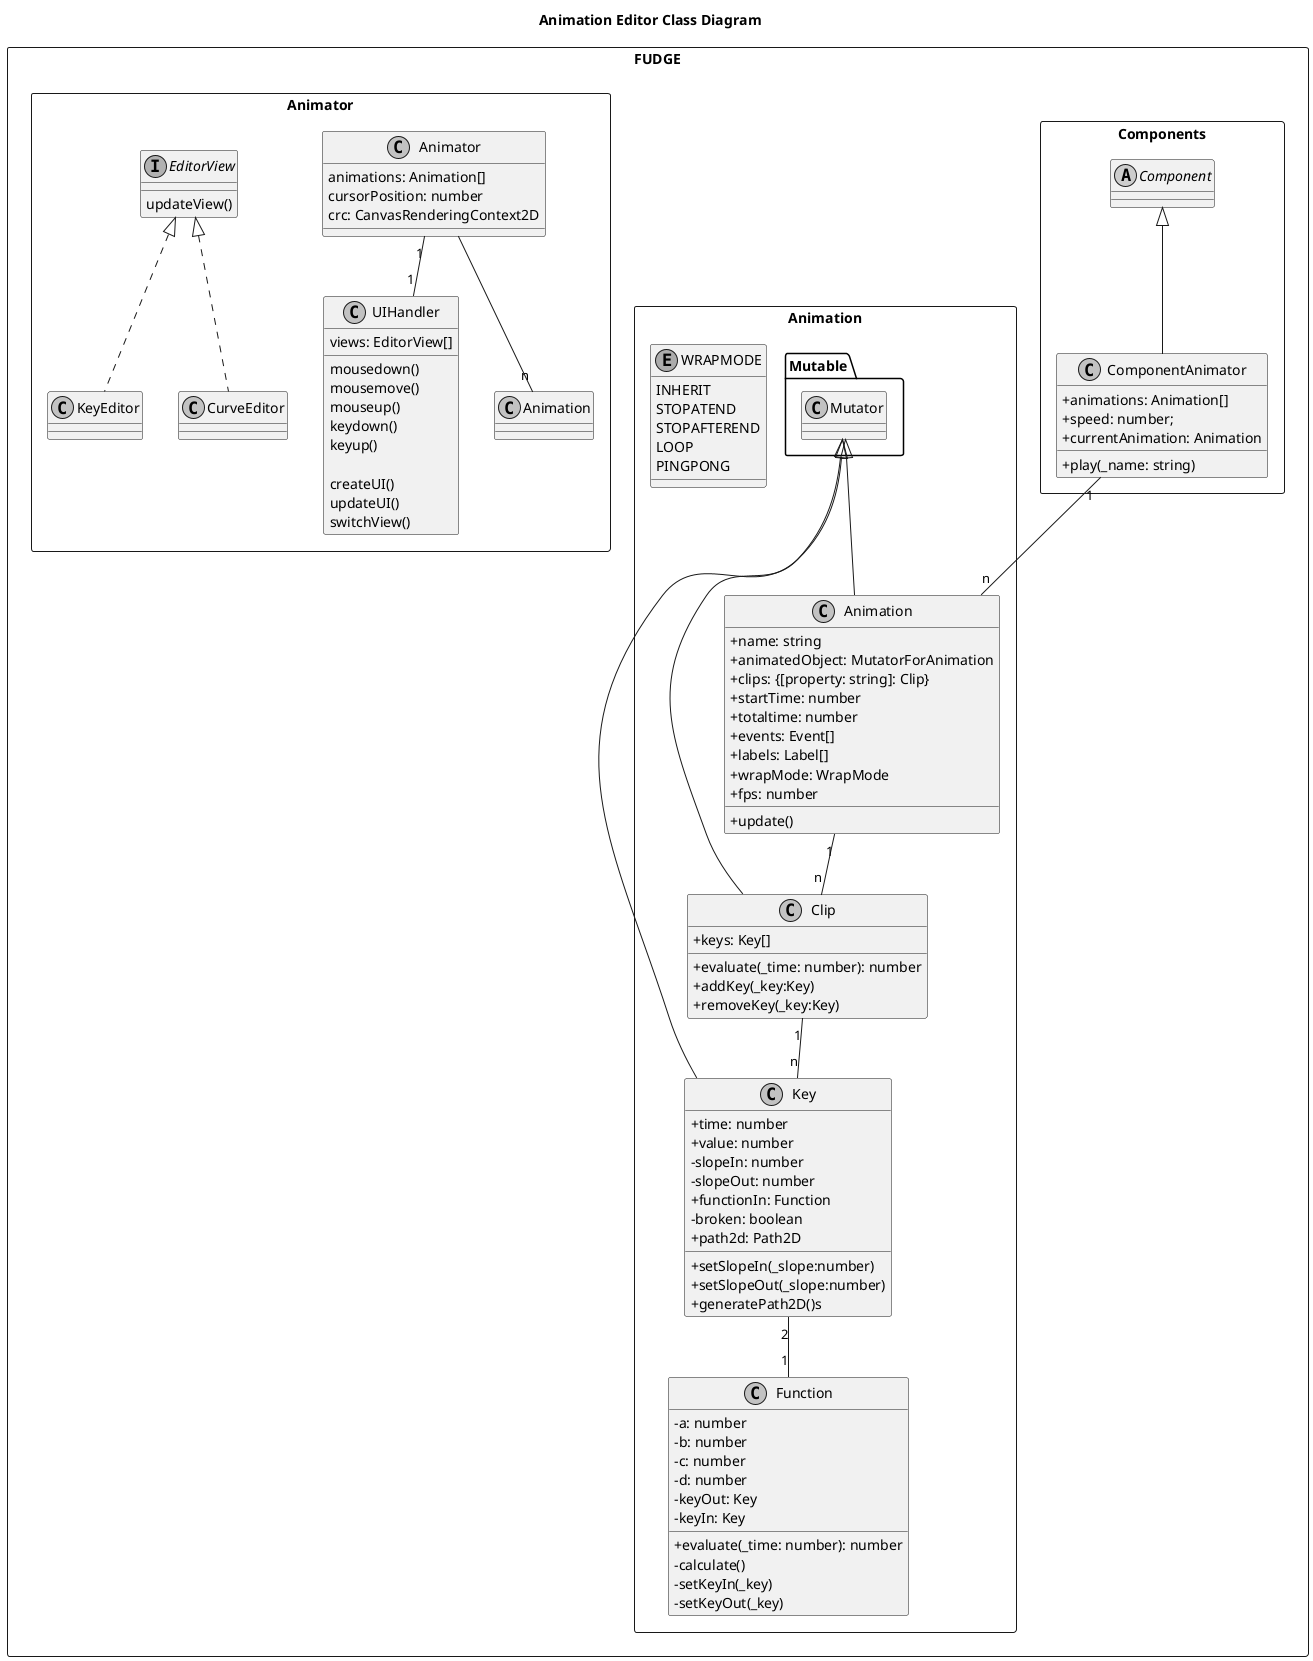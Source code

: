 @startuml Animation Editor Class Diagram
skinparam monochrome true
skinparam componentStyle uml2
skinparam classAttributeIconSize 0
skinparam shadowing false
skinparam handwritten false

title Animation Editor Class Diagram

' left to right direction
package FUDGE <<Rectangle>> {
	package Components <<Rectangle>> {
		abstract Component {

		}
		class ComponentAnimator extends Component{
			+ animations: Animation[]
			+ speed: number;
			+ currentAnimation: Animation
			+ play(_name: string)
		}
	}

	package Animation <<Rectangle>> {


		class Animation extends Mutable.Mutator{
			+ name: string
			+ animatedObject: MutatorForAnimation
			+ clips: {[property: string]: Clip}
			+ startTime: number
			+ totaltime: number
			+ events: Event[]
			+ labels: Label[]
			+ wrapMode: WrapMode
			+ fps: number
			+ update()
		}

		class Clip extends Mutable.Mutator {
			+ keys: Key[]
			+ evaluate(_time: number): number
			+ addKey(_key:Key)
			+ removeKey(_key:Key)
		}

		class Key extends Mutable.Mutator {
			+ time: number
			+ value: number
			- slopeIn: number
			- slopeOut: number
			+ functionIn: Function
			- broken: boolean
			+ path2d: Path2D
			+ setSlopeIn(_slope:number)
			+ setSlopeOut(_slope:number)
			+ generatePath2D()s
		}

		class Function {
			- a: number
			- b: number
			- c: number
			- d: number
			- keyOut: Key
			- keyIn: Key
			+ evaluate(_time: number): number
			- calculate()
			- setKeyIn(_key)
			- setKeyOut(_key)
		}

		enum WRAPMODE{
			INHERIT
			STOPATEND
			STOPAFTEREND
			LOOP
			PINGPONG
		}
		' Associations
		ComponentAnimator "1" -- "n" Animation
		Animation "1" -- "n" Clip
		Clip "1" -- "n" Key
		Key "2" -- "1" Function	
	}
	package Animator <<Rectangle>> {
		class Animator {
			animations: Animation[]
			cursorPosition: number
			crc: CanvasRenderingContext2D

		}

		class UIHandler {
			views: EditorView[]
			mousedown()
			mousemove()
			mouseup()
			keydown()
			keyup()
			
			createUI()
			updateUI()
			switchView()
		}

		interface EditorView{
			updateView()
		}
		class KeyEditor implements EditorView {
		
		}
		 
		class CurveEditor implements EditorView {
		
		}
		
		' Associations
		Animator -- "n" Animation
		Animator "1" -- "1" UIHandler
	}
}
@enduml